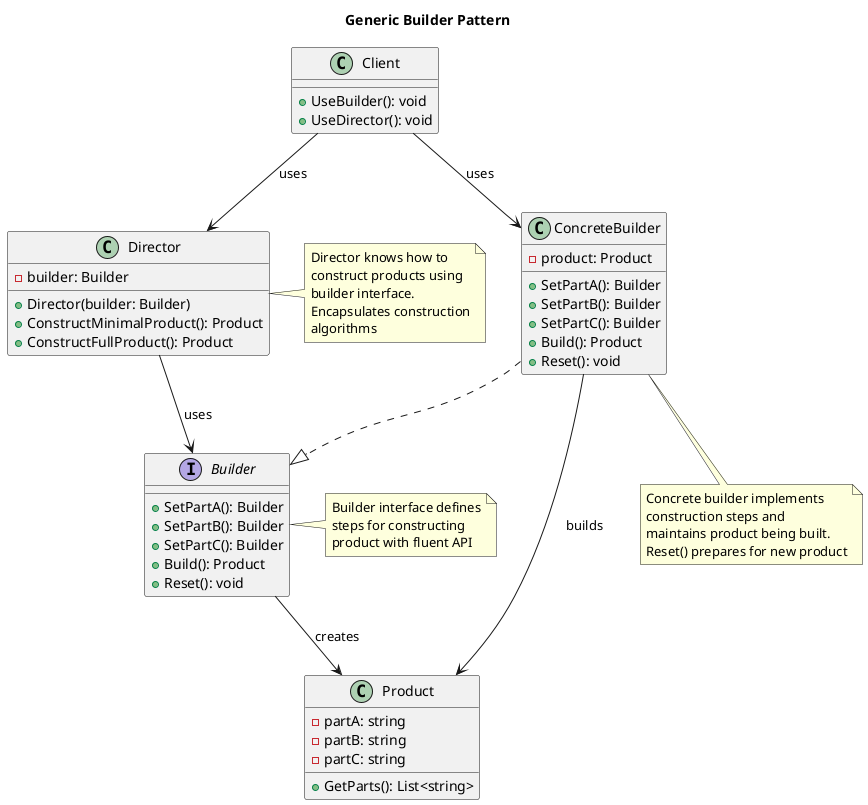 @startuml Generic_Builder_Pattern

title Generic Builder Pattern

interface Builder {
    +SetPartA(): Builder
    +SetPartB(): Builder
    +SetPartC(): Builder
    +Build(): Product
    +Reset(): void
}

class ConcreteBuilder {
    -product: Product
    +SetPartA(): Builder
    +SetPartB(): Builder
    +SetPartC(): Builder
    +Build(): Product
    +Reset(): void
}

class Director {
    -builder: Builder
    +Director(builder: Builder)
    +ConstructMinimalProduct(): Product
    +ConstructFullProduct(): Product
}

class Product {
    -partA: string
    -partB: string
    -partC: string
    +GetParts(): List<string>
}

class Client {
    +UseBuilder(): void
    +UseDirector(): void
}

ConcreteBuilder ..|> Builder
Director --> Builder : uses
Builder --> Product : creates
ConcreteBuilder --> Product : builds
Client --> ConcreteBuilder : uses
Client --> Director : uses

note right of Builder
  Builder interface defines
  steps for constructing
  product with fluent API
end note

note right of Director
  Director knows how to
  construct products using
  builder interface.
  Encapsulates construction
  algorithms
end note

note bottom of ConcreteBuilder
  Concrete builder implements
  construction steps and
  maintains product being built.
  Reset() prepares for new product
end note

@enduml
